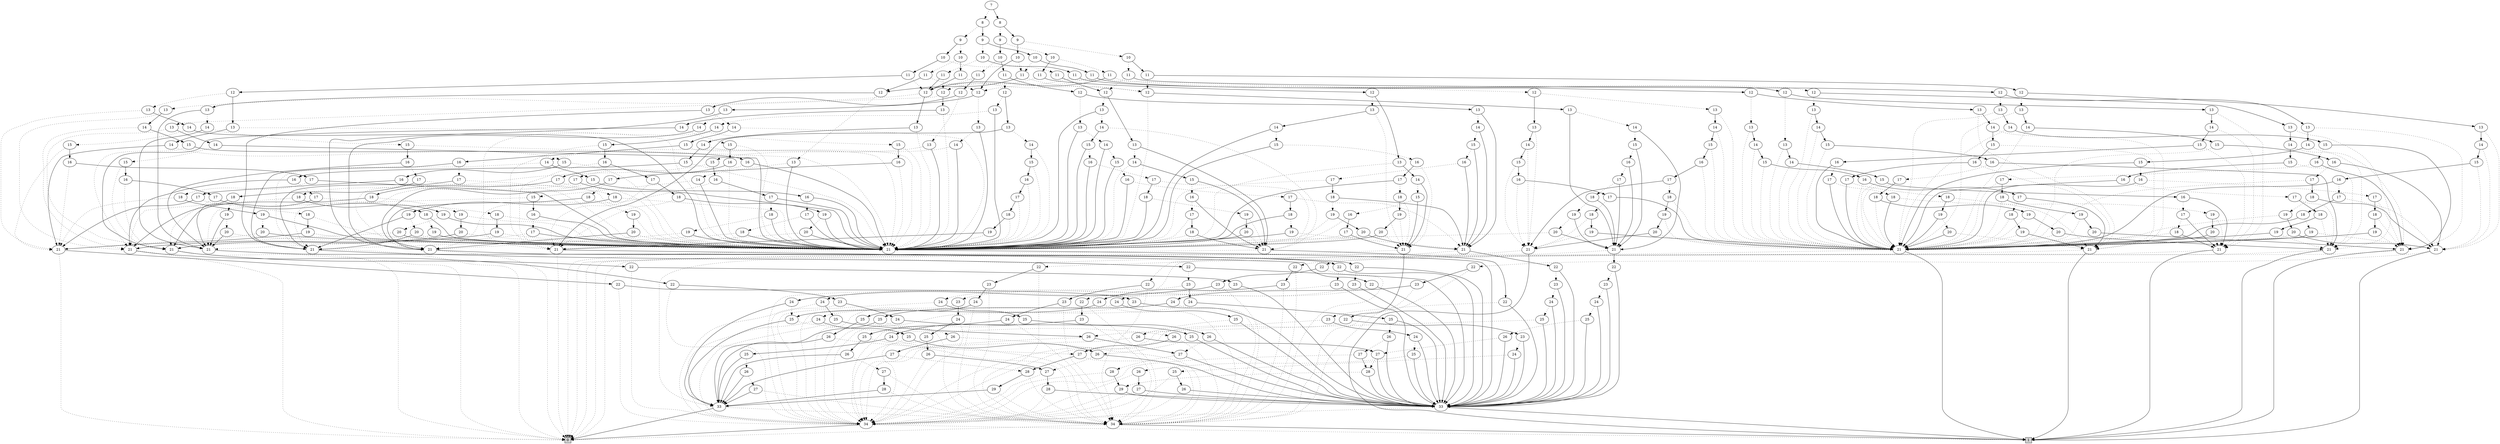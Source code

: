 digraph G {
0 [shape=box, label="0", style=filled, shape=box, height=0.3, width=0.3];
1 [shape=box, label="1", style=filled, shape=box, height=0.3, width=0.3];
55862 [label="7"];
55862 -> 55802 [style=dotted];
55862 -> 55861 [style=filled];
55802 [label="8"];
55802 -> 55763 [style=dotted];
55802 -> 55801 [style=filled];
55763 [label="9"];
55763 -> 55075 [style=dotted];
55763 -> 55762 [style=filled];
55075 [label="10"];
55075 -> 55046 [style=dotted];
55075 -> 55074 [style=filled];
55046 [label="11"];
55046 -> 55030 [style=dotted];
55046 -> 55045 [style=filled];
55030 [label="12"];
55030 -> 55021 [style=dotted];
55030 -> 55029 [style=filled];
55021 [label="13"];
55021 -> 55020 [style=dotted];
55021 -> 55014 [style=filled];
55020 [label="14"];
55020 -> 55019 [style=dotted];
55020 -> 55014 [style=filled];
55019 [label="15"];
55019 -> 55013 [style=dotted];
55019 -> 55018 [style=filled];
55013 [label="21"];
55013 -> 0 [style=dotted];
55013 -> 54040 [style=filled];
54040 [label="22"];
54040 -> 54039 [style=dotted];
54040 -> 1198 [style=filled];
54039 [label="23"];
54039 -> 54038 [style=dotted];
54039 -> 1198 [style=filled];
54038 [label="24"];
54038 -> 71 [style=dotted];
54038 -> 54037 [style=filled];
71 [label="34"];
71 -> 1 [style=dotted];
71 -> 0 [style=filled];
54037 [label="25"];
54037 -> 71 [style=dotted];
54037 -> 54036 [style=filled];
54036 [label="26"];
54036 -> 54035 [style=dotted];
54036 -> 1198 [style=filled];
54035 [label="27"];
54035 -> 54034 [style=dotted];
54035 -> 1198 [style=filled];
54034 [label="28"];
54034 -> 71 [style=dotted];
54034 -> 54033 [style=filled];
54033 [label="29"];
54033 -> 71 [style=dotted];
54033 -> 1198 [style=filled];
1198 [label="33"];
1198 -> 71 [style=dotted];
1198 -> 1 [style=filled];
55018 [label="16"];
55018 -> 55013 [style=dotted];
55018 -> 55017 [style=filled];
55017 [label="17"];
55017 -> 55016 [style=dotted];
55017 -> 55014 [style=filled];
55016 [label="18"];
55016 -> 55015 [style=dotted];
55016 -> 55014 [style=filled];
55015 [label="19"];
55015 -> 55013 [style=dotted];
55015 -> 55014 [style=filled];
55014 [label="21"];
55014 -> 0 [style=dotted];
55014 -> 1198 [style=filled];
55029 [label="13"];
55029 -> 55028 [style=dotted];
55029 -> 55013 [style=filled];
55028 [label="14"];
55028 -> 55027 [style=dotted];
55028 -> 55013 [style=filled];
55027 [label="15"];
55027 -> 55014 [style=dotted];
55027 -> 55026 [style=filled];
55026 [label="16"];
55026 -> 55014 [style=dotted];
55026 -> 55025 [style=filled];
55025 [label="17"];
55025 -> 55024 [style=dotted];
55025 -> 55013 [style=filled];
55024 [label="18"];
55024 -> 55023 [style=dotted];
55024 -> 55013 [style=filled];
55023 [label="19"];
55023 -> 55014 [style=dotted];
55023 -> 55022 [style=filled];
55022 [label="20"];
55022 -> 55014 [style=dotted];
55022 -> 55013 [style=filled];
55045 [label="12"];
55045 -> 55036 [style=dotted];
55045 -> 55044 [style=filled];
55036 [label="13"];
55036 -> 55035 [style=dotted];
55036 -> 55014 [style=filled];
55035 [label="14"];
55035 -> 55034 [style=dotted];
55035 -> 55014 [style=filled];
55034 [label="15"];
55034 -> 55031 [style=dotted];
55034 -> 55033 [style=filled];
55031 [label="21"];
55031 -> 0 [style=dotted];
55031 -> 54071 [style=filled];
54071 [label="22"];
54071 -> 54070 [style=dotted];
54071 -> 1198 [style=filled];
54070 [label="23"];
54070 -> 54069 [style=dotted];
54070 -> 1198 [style=filled];
54069 [label="24"];
54069 -> 71 [style=dotted];
54069 -> 54068 [style=filled];
54068 [label="25"];
54068 -> 54067 [style=dotted];
54068 -> 1198 [style=filled];
54067 [label="26"];
54067 -> 71 [style=dotted];
54067 -> 54066 [style=filled];
54066 [label="27"];
54066 -> 54065 [style=dotted];
54066 -> 1198 [style=filled];
54065 [label="28"];
54065 -> 54033 [style=dotted];
54065 -> 1198 [style=filled];
55033 [label="16"];
55033 -> 55032 [style=dotted];
55033 -> 55014 [style=filled];
55032 [label="17"];
55032 -> 55031 [style=dotted];
55032 -> 55014 [style=filled];
55044 [label="13"];
55044 -> 55043 [style=dotted];
55044 -> 55031 [style=filled];
55043 [label="14"];
55043 -> 55042 [style=dotted];
55043 -> 55031 [style=filled];
55042 [label="15"];
55042 -> 55014 [style=dotted];
55042 -> 55041 [style=filled];
55041 [label="16"];
55041 -> 55040 [style=dotted];
55041 -> 55031 [style=filled];
55040 [label="17"];
55040 -> 55014 [style=dotted];
55040 -> 55039 [style=filled];
55039 [label="18"];
55039 -> 55038 [style=dotted];
55039 -> 55031 [style=filled];
55038 [label="19"];
55038 -> 55037 [style=dotted];
55038 -> 55031 [style=filled];
55037 [label="20"];
55037 -> 55014 [style=dotted];
55037 -> 55031 [style=filled];
55074 [label="11"];
55074 -> 55056 [style=dotted];
55074 -> 55073 [style=filled];
55056 [label="12"];
55056 -> 55014 [style=dotted];
55056 -> 55055 [style=filled];
55055 [label="13"];
55055 -> 55054 [style=dotted];
55055 -> 55047 [style=filled];
55054 [label="14"];
55054 -> 55053 [style=dotted];
55054 -> 55047 [style=filled];
55053 [label="15"];
55053 -> 55052 [style=dotted];
55053 -> 55047 [style=filled];
55052 [label="16"];
55052 -> 55051 [style=dotted];
55052 -> 55047 [style=filled];
55051 [label="17"];
55051 -> 55050 [style=dotted];
55051 -> 55047 [style=filled];
55050 [label="18"];
55050 -> 55049 [style=dotted];
55050 -> 55047 [style=filled];
55049 [label="19"];
55049 -> 55048 [style=dotted];
55049 -> 55047 [style=filled];
55048 [label="20"];
55048 -> 55014 [style=dotted];
55048 -> 55047 [style=filled];
55047 [label="21"];
55047 -> 0 [style=dotted];
55047 -> 54097 [style=filled];
54097 [label="22"];
54097 -> 54096 [style=dotted];
54097 -> 1198 [style=filled];
54096 [label="23"];
54096 -> 54095 [style=dotted];
54096 -> 1198 [style=filled];
54095 [label="24"];
54095 -> 54094 [style=dotted];
54095 -> 1198 [style=filled];
54094 [label="25"];
54094 -> 54093 [style=dotted];
54094 -> 1198 [style=filled];
54093 [label="26"];
54093 -> 54066 [style=dotted];
54093 -> 1198 [style=filled];
55073 [label="12"];
55073 -> 55065 [style=dotted];
55073 -> 55072 [style=filled];
55065 [label="13"];
55065 -> 55057 [style=dotted];
55065 -> 55064 [style=filled];
55057 [label="21"];
55057 -> 0 [style=dotted];
55057 -> 54121 [style=filled];
54121 [label="22"];
54121 -> 71 [style=dotted];
54121 -> 54120 [style=filled];
54120 [label="23"];
54120 -> 71 [style=dotted];
54120 -> 54119 [style=filled];
54119 [label="24"];
54119 -> 71 [style=dotted];
54119 -> 54118 [style=filled];
54118 [label="25"];
54118 -> 54117 [style=dotted];
54118 -> 1198 [style=filled];
54117 [label="26"];
54117 -> 54116 [style=dotted];
54117 -> 1198 [style=filled];
54116 [label="27"];
54116 -> 71 [style=dotted];
54116 -> 54115 [style=filled];
54115 [label="28"];
54115 -> 71 [style=dotted];
54115 -> 1198 [style=filled];
55064 [label="14"];
55064 -> 55057 [style=dotted];
55064 -> 55063 [style=filled];
55063 [label="15"];
55063 -> 55057 [style=dotted];
55063 -> 55062 [style=filled];
55062 [label="16"];
55062 -> 55061 [style=dotted];
55062 -> 55014 [style=filled];
55061 [label="17"];
55061 -> 55060 [style=dotted];
55061 -> 55014 [style=filled];
55060 [label="18"];
55060 -> 55057 [style=dotted];
55060 -> 55059 [style=filled];
55059 [label="19"];
55059 -> 55058 [style=dotted];
55059 -> 55014 [style=filled];
55058 [label="20"];
55058 -> 55057 [style=dotted];
55058 -> 55014 [style=filled];
55072 [label="13"];
55072 -> 55014 [style=dotted];
55072 -> 55071 [style=filled];
55071 [label="14"];
55071 -> 55014 [style=dotted];
55071 -> 55070 [style=filled];
55070 [label="15"];
55070 -> 55014 [style=dotted];
55070 -> 55069 [style=filled];
55069 [label="16"];
55069 -> 55068 [style=dotted];
55069 -> 55057 [style=filled];
55068 [label="17"];
55068 -> 55067 [style=dotted];
55068 -> 55057 [style=filled];
55067 [label="18"];
55067 -> 55014 [style=dotted];
55067 -> 55066 [style=filled];
55066 [label="19"];
55066 -> 55014 [style=dotted];
55066 -> 55057 [style=filled];
55762 [label="10"];
55762 -> 55761 [style=dotted];
55762 -> 55127 [style=filled];
55761 [label="11"];
55761 -> 55760 [style=dotted];
55761 -> 55108 [style=filled];
55760 [label="12"];
55760 -> 55752 [style=dotted];
55760 -> 55759 [style=filled];
55752 [label="13"];
55752 -> 55743 [style=dotted];
55752 -> 55751 [style=filled];
55743 [label="21"];
55743 -> 1194 [style=dotted];
55743 -> 1 [style=filled];
1194 [label="33"];
1194 -> 70 [style=dotted];
1194 -> 0 [style=filled];
70 [label="34"];
70 -> 0 [style=dotted];
70 -> 1 [style=filled];
55751 [label="14"];
55751 -> 55743 [style=dotted];
55751 -> 55750 [style=filled];
55750 [label="15"];
55750 -> 55743 [style=dotted];
55750 -> 55749 [style=filled];
55749 [label="16"];
55749 -> 55743 [style=dotted];
55749 -> 55748 [style=filled];
55748 [label="17"];
55748 -> 55747 [style=dotted];
55748 -> 55744 [style=filled];
55747 [label="18"];
55747 -> 55743 [style=dotted];
55747 -> 55746 [style=filled];
55746 [label="19"];
55746 -> 55743 [style=dotted];
55746 -> 55745 [style=filled];
55745 [label="20"];
55745 -> 55743 [style=dotted];
55745 -> 55744 [style=filled];
55744 [label="21"];
55744 -> 54622 [style=dotted];
55744 -> 1 [style=filled];
54622 [label="22"];
54622 -> 70 [style=dotted];
54622 -> 54621 [style=filled];
54621 [label="23"];
54621 -> 70 [style=dotted];
54621 -> 54620 [style=filled];
54620 [label="24"];
54620 -> 70 [style=dotted];
54620 -> 54619 [style=filled];
54619 [label="25"];
54619 -> 70 [style=dotted];
54619 -> 54618 [style=filled];
54618 [label="26"];
54618 -> 54617 [style=dotted];
54618 -> 1194 [style=filled];
54617 [label="27"];
54617 -> 70 [style=dotted];
54617 -> 54510 [style=filled];
54510 [label="28"];
54510 -> 70 [style=dotted];
54510 -> 54509 [style=filled];
54509 [label="29"];
54509 -> 70 [style=dotted];
54509 -> 1194 [style=filled];
55759 [label="13"];
55759 -> 55744 [style=dotted];
55759 -> 55758 [style=filled];
55758 [label="14"];
55758 -> 55744 [style=dotted];
55758 -> 55757 [style=filled];
55757 [label="15"];
55757 -> 55744 [style=dotted];
55757 -> 55756 [style=filled];
55756 [label="16"];
55756 -> 55744 [style=dotted];
55756 -> 55755 [style=filled];
55755 [label="17"];
55755 -> 55754 [style=dotted];
55755 -> 55743 [style=filled];
55754 [label="18"];
55754 -> 55744 [style=dotted];
55754 -> 55753 [style=filled];
55753 [label="19"];
55753 -> 55744 [style=dotted];
55753 -> 55743 [style=filled];
55108 [label="12"];
55108 -> 55101 [style=dotted];
55108 -> 55107 [style=filled];
55101 [label="13"];
55101 -> 55100 [style=dotted];
55101 -> 55014 [style=filled];
55100 [label="14"];
55100 -> 55093 [style=dotted];
55100 -> 55099 [style=filled];
55093 [label="21"];
55093 -> 0 [style=dotted];
55093 -> 54181 [style=filled];
54181 [label="22"];
54181 -> 54180 [style=dotted];
54181 -> 1198 [style=filled];
54180 [label="23"];
54180 -> 71 [style=dotted];
54180 -> 54179 [style=filled];
54179 [label="24"];
54179 -> 54178 [style=dotted];
54179 -> 1198 [style=filled];
54178 [label="25"];
54178 -> 54177 [style=dotted];
54178 -> 1198 [style=filled];
54177 [label="26"];
54177 -> 71 [style=dotted];
54177 -> 54176 [style=filled];
54176 [label="27"];
54176 -> 71 [style=dotted];
54176 -> 1198 [style=filled];
55099 [label="15"];
55099 -> 55098 [style=dotted];
55099 -> 55014 [style=filled];
55098 [label="16"];
55098 -> 55097 [style=dotted];
55098 -> 55014 [style=filled];
55097 [label="17"];
55097 -> 55093 [style=dotted];
55097 -> 55096 [style=filled];
55096 [label="18"];
55096 -> 55095 [style=dotted];
55096 -> 55014 [style=filled];
55095 [label="19"];
55095 -> 55093 [style=dotted];
55095 -> 55094 [style=filled];
55094 [label="20"];
55094 -> 55093 [style=dotted];
55094 -> 55014 [style=filled];
55107 [label="13"];
55107 -> 55106 [style=dotted];
55107 -> 55093 [style=filled];
55106 [label="14"];
55106 -> 55014 [style=dotted];
55106 -> 55105 [style=filled];
55105 [label="15"];
55105 -> 55104 [style=dotted];
55105 -> 55093 [style=filled];
55104 [label="16"];
55104 -> 55103 [style=dotted];
55104 -> 55093 [style=filled];
55103 [label="17"];
55103 -> 55014 [style=dotted];
55103 -> 55102 [style=filled];
55102 [label="18"];
55102 -> 55014 [style=dotted];
55102 -> 55093 [style=filled];
55127 [label="11"];
55127 -> 55073 [style=dotted];
55127 -> 55126 [style=filled];
55126 [label="12"];
55126 -> 55118 [style=dotted];
55126 -> 55125 [style=filled];
55118 [label="13"];
55118 -> 55110 [style=dotted];
55118 -> 55117 [style=filled];
55110 [label="21"];
55110 -> 0 [style=dotted];
55110 -> 54206 [style=filled];
54206 [label="22"];
54206 -> 71 [style=dotted];
54206 -> 54205 [style=filled];
54205 [label="23"];
54205 -> 54204 [style=dotted];
54205 -> 1198 [style=filled];
54204 [label="24"];
54204 -> 71 [style=dotted];
54204 -> 54203 [style=filled];
54203 [label="25"];
54203 -> 71 [style=dotted];
54203 -> 54117 [style=filled];
55117 [label="14"];
55117 -> 55116 [style=dotted];
55117 -> 55014 [style=filled];
55116 [label="15"];
55116 -> 55110 [style=dotted];
55116 -> 55115 [style=filled];
55115 [label="16"];
55115 -> 55110 [style=dotted];
55115 -> 55114 [style=filled];
55114 [label="17"];
55114 -> 55113 [style=dotted];
55114 -> 55014 [style=filled];
55113 [label="18"];
55113 -> 55110 [style=dotted];
55113 -> 55112 [style=filled];
55112 [label="19"];
55112 -> 55111 [style=dotted];
55112 -> 55014 [style=filled];
55111 [label="20"];
55111 -> 55110 [style=dotted];
55111 -> 55014 [style=filled];
55125 [label="13"];
55125 -> 55014 [style=dotted];
55125 -> 55124 [style=filled];
55124 [label="14"];
55124 -> 55123 [style=dotted];
55124 -> 55110 [style=filled];
55123 [label="15"];
55123 -> 55014 [style=dotted];
55123 -> 55122 [style=filled];
55122 [label="16"];
55122 -> 55014 [style=dotted];
55122 -> 55121 [style=filled];
55121 [label="17"];
55121 -> 55120 [style=dotted];
55121 -> 55110 [style=filled];
55120 [label="18"];
55120 -> 55014 [style=dotted];
55120 -> 55119 [style=filled];
55119 [label="19"];
55119 -> 55014 [style=dotted];
55119 -> 55110 [style=filled];
55801 [label="9"];
55801 -> 55782 [style=dotted];
55801 -> 55800 [style=filled];
55782 [label="10"];
55782 -> 55147 [style=dotted];
55782 -> 55781 [style=filled];
55147 [label="11"];
55147 -> 55146 [style=dotted];
55147 -> 55073 [style=filled];
55146 [label="12"];
55146 -> 55137 [style=dotted];
55146 -> 55145 [style=filled];
55137 [label="13"];
55137 -> 55130 [style=dotted];
55137 -> 55136 [style=filled];
55130 [label="21"];
55130 -> 0 [style=dotted];
55130 -> 54236 [style=filled];
54236 [label="22"];
54236 -> 71 [style=dotted];
54236 -> 54235 [style=filled];
54235 [label="23"];
54235 -> 54234 [style=dotted];
54235 -> 1198 [style=filled];
54234 [label="24"];
54234 -> 71 [style=dotted];
54234 -> 54233 [style=filled];
54233 [label="25"];
54233 -> 71 [style=dotted];
54233 -> 54232 [style=filled];
54232 [label="26"];
54232 -> 71 [style=dotted];
54232 -> 54035 [style=filled];
55136 [label="14"];
55136 -> 55135 [style=dotted];
55136 -> 55014 [style=filled];
55135 [label="15"];
55135 -> 55130 [style=dotted];
55135 -> 55134 [style=filled];
55134 [label="16"];
55134 -> 55130 [style=dotted];
55134 -> 55133 [style=filled];
55133 [label="17"];
55133 -> 55130 [style=dotted];
55133 -> 55132 [style=filled];
55132 [label="18"];
55132 -> 55131 [style=dotted];
55132 -> 55014 [style=filled];
55131 [label="19"];
55131 -> 55130 [style=dotted];
55131 -> 55014 [style=filled];
55145 [label="13"];
55145 -> 55014 [style=dotted];
55145 -> 55144 [style=filled];
55144 [label="14"];
55144 -> 55143 [style=dotted];
55144 -> 55130 [style=filled];
55143 [label="15"];
55143 -> 55014 [style=dotted];
55143 -> 55142 [style=filled];
55142 [label="16"];
55142 -> 55014 [style=dotted];
55142 -> 55141 [style=filled];
55141 [label="17"];
55141 -> 55014 [style=dotted];
55141 -> 55140 [style=filled];
55140 [label="18"];
55140 -> 55139 [style=dotted];
55140 -> 55130 [style=filled];
55139 [label="19"];
55139 -> 55014 [style=dotted];
55139 -> 55138 [style=filled];
55138 [label="20"];
55138 -> 55014 [style=dotted];
55138 -> 55130 [style=filled];
55781 [label="11"];
55781 -> 55146 [style=dotted];
55781 -> 55780 [style=filled];
55780 [label="12"];
55780 -> 55771 [style=dotted];
55780 -> 55779 [style=filled];
55771 [label="13"];
55771 -> 55743 [style=dotted];
55771 -> 55770 [style=filled];
55770 [label="14"];
55770 -> 55743 [style=dotted];
55770 -> 55769 [style=filled];
55769 [label="15"];
55769 -> 55743 [style=dotted];
55769 -> 55768 [style=filled];
55768 [label="16"];
55768 -> 55743 [style=dotted];
55768 -> 55767 [style=filled];
55767 [label="17"];
55767 -> 55766 [style=dotted];
55767 -> 55764 [style=filled];
55766 [label="18"];
55766 -> 55743 [style=dotted];
55766 -> 55765 [style=filled];
55765 [label="19"];
55765 -> 55743 [style=dotted];
55765 -> 55764 [style=filled];
55764 [label="21"];
55764 -> 54732 [style=dotted];
55764 -> 1 [style=filled];
54732 [label="22"];
54732 -> 70 [style=dotted];
54732 -> 54731 [style=filled];
54731 [label="23"];
54731 -> 70 [style=dotted];
54731 -> 54680 [style=filled];
54680 [label="24"];
54680 -> 70 [style=dotted];
54680 -> 54679 [style=filled];
54679 [label="25"];
54679 -> 70 [style=dotted];
54679 -> 54593 [style=filled];
54593 [label="26"];
54593 -> 54592 [style=dotted];
54593 -> 1194 [style=filled];
54592 [label="27"];
54592 -> 70 [style=dotted];
54592 -> 54591 [style=filled];
54591 [label="28"];
54591 -> 70 [style=dotted];
54591 -> 1194 [style=filled];
55779 [label="13"];
55779 -> 55764 [style=dotted];
55779 -> 55778 [style=filled];
55778 [label="14"];
55778 -> 55764 [style=dotted];
55778 -> 55777 [style=filled];
55777 [label="15"];
55777 -> 55764 [style=dotted];
55777 -> 55776 [style=filled];
55776 [label="16"];
55776 -> 55764 [style=dotted];
55776 -> 55775 [style=filled];
55775 [label="17"];
55775 -> 55774 [style=dotted];
55775 -> 55743 [style=filled];
55774 [label="18"];
55774 -> 55764 [style=dotted];
55774 -> 55773 [style=filled];
55773 [label="19"];
55773 -> 55772 [style=dotted];
55773 -> 55743 [style=filled];
55772 [label="20"];
55772 -> 55764 [style=dotted];
55772 -> 55743 [style=filled];
55800 [label="10"];
55800 -> 55167 [style=dotted];
55800 -> 55799 [style=filled];
55167 [label="11"];
55167 -> 55056 [style=dotted];
55167 -> 55045 [style=filled];
55799 [label="11"];
55799 -> 55030 [style=dotted];
55799 -> 55798 [style=filled];
55798 [label="12"];
55798 -> 55789 [style=dotted];
55798 -> 55797 [style=filled];
55789 [label="13"];
55789 -> 55743 [style=dotted];
55789 -> 55788 [style=filled];
55788 [label="14"];
55788 -> 55743 [style=dotted];
55788 -> 55787 [style=filled];
55787 [label="15"];
55787 -> 55743 [style=dotted];
55787 -> 55786 [style=filled];
55786 [label="16"];
55786 -> 55785 [style=dotted];
55786 -> 55783 [style=filled];
55785 [label="17"];
55785 -> 55784 [style=dotted];
55785 -> 55783 [style=filled];
55784 [label="18"];
55784 -> 55743 [style=dotted];
55784 -> 55783 [style=filled];
55783 [label="21"];
55783 -> 54759 [style=dotted];
55783 -> 1 [style=filled];
54759 [label="22"];
54759 -> 70 [style=dotted];
54759 -> 54758 [style=filled];
54758 [label="23"];
54758 -> 70 [style=dotted];
54758 -> 54757 [style=filled];
54757 [label="24"];
54757 -> 70 [style=dotted];
54757 -> 54756 [style=filled];
54756 [label="25"];
54756 -> 54755 [style=dotted];
54756 -> 1194 [style=filled];
54755 [label="26"];
54755 -> 54652 [style=dotted];
54755 -> 1194 [style=filled];
54652 [label="27"];
54652 -> 70 [style=dotted];
54652 -> 1194 [style=filled];
55797 [label="13"];
55797 -> 55783 [style=dotted];
55797 -> 55796 [style=filled];
55796 [label="14"];
55796 -> 55783 [style=dotted];
55796 -> 55795 [style=filled];
55795 [label="15"];
55795 -> 55783 [style=dotted];
55795 -> 55794 [style=filled];
55794 [label="16"];
55794 -> 55793 [style=dotted];
55794 -> 55743 [style=filled];
55793 [label="17"];
55793 -> 55792 [style=dotted];
55793 -> 55743 [style=filled];
55792 [label="18"];
55792 -> 55791 [style=dotted];
55792 -> 55743 [style=filled];
55791 [label="19"];
55791 -> 55783 [style=dotted];
55791 -> 55790 [style=filled];
55790 [label="20"];
55790 -> 55783 [style=dotted];
55790 -> 55743 [style=filled];
55861 [label="8"];
55861 -> 55822 [style=dotted];
55861 -> 55860 [style=filled];
55822 [label="9"];
55822 -> 55821 [style=dotted];
55822 -> 55275 [style=filled];
55821 [label="10"];
55821 -> 55820 [style=dotted];
55821 -> 55221 [style=filled];
55820 [label="11"];
55820 -> 55819 [style=dotted];
55820 -> 55073 [style=filled];
55819 [label="12"];
55819 -> 55811 [style=dotted];
55819 -> 55818 [style=filled];
55811 [label="13"];
55811 -> 55743 [style=dotted];
55811 -> 55810 [style=filled];
55810 [label="14"];
55810 -> 55743 [style=dotted];
55810 -> 55809 [style=filled];
55809 [label="15"];
55809 -> 55743 [style=dotted];
55809 -> 55808 [style=filled];
55808 [label="16"];
55808 -> 55807 [style=dotted];
55808 -> 55803 [style=filled];
55807 [label="17"];
55807 -> 55743 [style=dotted];
55807 -> 55806 [style=filled];
55806 [label="18"];
55806 -> 55743 [style=dotted];
55806 -> 55805 [style=filled];
55805 [label="19"];
55805 -> 55743 [style=dotted];
55805 -> 55804 [style=filled];
55804 [label="20"];
55804 -> 55743 [style=dotted];
55804 -> 55803 [style=filled];
55803 [label="21"];
55803 -> 54789 [style=dotted];
55803 -> 1 [style=filled];
54789 [label="22"];
54789 -> 70 [style=dotted];
54789 -> 54788 [style=filled];
54788 [label="23"];
54788 -> 70 [style=dotted];
54788 -> 54787 [style=filled];
54787 [label="24"];
54787 -> 70 [style=dotted];
54787 -> 54786 [style=filled];
54786 [label="25"];
54786 -> 54785 [style=dotted];
54786 -> 1194 [style=filled];
54785 [label="26"];
54785 -> 70 [style=dotted];
54785 -> 54617 [style=filled];
55818 [label="13"];
55818 -> 55803 [style=dotted];
55818 -> 55817 [style=filled];
55817 [label="14"];
55817 -> 55803 [style=dotted];
55817 -> 55816 [style=filled];
55816 [label="15"];
55816 -> 55803 [style=dotted];
55816 -> 55815 [style=filled];
55815 [label="16"];
55815 -> 55814 [style=dotted];
55815 -> 55743 [style=filled];
55814 [label="17"];
55814 -> 55803 [style=dotted];
55814 -> 55813 [style=filled];
55813 [label="18"];
55813 -> 55803 [style=dotted];
55813 -> 55812 [style=filled];
55812 [label="19"];
55812 -> 55803 [style=dotted];
55812 -> 55743 [style=filled];
55221 [label="11"];
55221 -> 55073 [style=dotted];
55221 -> 55220 [style=filled];
55220 [label="12"];
55220 -> 55214 [style=dotted];
55220 -> 55219 [style=filled];
55214 [label="13"];
55214 -> 55206 [style=dotted];
55214 -> 55213 [style=filled];
55206 [label="21"];
55206 -> 0 [style=dotted];
55206 -> 54346 [style=filled];
54346 [label="22"];
54346 -> 71 [style=dotted];
54346 -> 54345 [style=filled];
54345 [label="23"];
54345 -> 54344 [style=dotted];
54345 -> 1198 [style=filled];
54344 [label="24"];
54344 -> 54343 [style=dotted];
54344 -> 1198 [style=filled];
54343 [label="25"];
54343 -> 71 [style=dotted];
54343 -> 54342 [style=filled];
54342 [label="26"];
54342 -> 71 [style=dotted];
54342 -> 1198 [style=filled];
55213 [label="14"];
55213 -> 55212 [style=dotted];
55213 -> 55014 [style=filled];
55212 [label="15"];
55212 -> 55211 [style=dotted];
55212 -> 55014 [style=filled];
55211 [label="16"];
55211 -> 55206 [style=dotted];
55211 -> 55210 [style=filled];
55210 [label="17"];
55210 -> 55209 [style=dotted];
55210 -> 55014 [style=filled];
55209 [label="18"];
55209 -> 55206 [style=dotted];
55209 -> 55208 [style=filled];
55208 [label="19"];
55208 -> 55206 [style=dotted];
55208 -> 55207 [style=filled];
55207 [label="20"];
55207 -> 55206 [style=dotted];
55207 -> 55014 [style=filled];
55219 [label="13"];
55219 -> 55014 [style=dotted];
55219 -> 55218 [style=filled];
55218 [label="14"];
55218 -> 55217 [style=dotted];
55218 -> 55206 [style=filled];
55217 [label="15"];
55217 -> 55216 [style=dotted];
55217 -> 55206 [style=filled];
55216 [label="16"];
55216 -> 55014 [style=dotted];
55216 -> 55215 [style=filled];
55215 [label="17"];
55215 -> 55014 [style=dotted];
55215 -> 55206 [style=filled];
55275 [label="10"];
55275 -> 55239 [style=dotted];
55275 -> 55274 [style=filled];
55239 [label="11"];
55239 -> 55073 [style=dotted];
55239 -> 55238 [style=filled];
55238 [label="12"];
55238 -> 55229 [style=dotted];
55238 -> 55237 [style=filled];
55229 [label="13"];
55229 -> 55228 [style=dotted];
55229 -> 55014 [style=filled];
55228 [label="14"];
55228 -> 55223 [style=dotted];
55228 -> 55227 [style=filled];
55223 [label="21"];
55223 -> 0 [style=dotted];
55223 -> 54375 [style=filled];
54375 [label="22"];
54375 -> 54374 [style=dotted];
54375 -> 1198 [style=filled];
54374 [label="23"];
54374 -> 71 [style=dotted];
54374 -> 54373 [style=filled];
54373 [label="24"];
54373 -> 71 [style=dotted];
54373 -> 54372 [style=filled];
54372 [label="25"];
54372 -> 54371 [style=dotted];
54372 -> 1198 [style=filled];
54371 [label="26"];
54371 -> 54370 [style=dotted];
54371 -> 1198 [style=filled];
54370 [label="27"];
54370 -> 71 [style=dotted];
54370 -> 54065 [style=filled];
55227 [label="15"];
55227 -> 55223 [style=dotted];
55227 -> 55226 [style=filled];
55226 [label="16"];
55226 -> 55225 [style=dotted];
55226 -> 55014 [style=filled];
55225 [label="17"];
55225 -> 55224 [style=dotted];
55225 -> 55014 [style=filled];
55224 [label="18"];
55224 -> 55223 [style=dotted];
55224 -> 55014 [style=filled];
55237 [label="13"];
55237 -> 55236 [style=dotted];
55237 -> 55223 [style=filled];
55236 [label="14"];
55236 -> 55014 [style=dotted];
55236 -> 55235 [style=filled];
55235 [label="15"];
55235 -> 55014 [style=dotted];
55235 -> 55234 [style=filled];
55234 [label="16"];
55234 -> 55233 [style=dotted];
55234 -> 55223 [style=filled];
55233 [label="17"];
55233 -> 55232 [style=dotted];
55233 -> 55223 [style=filled];
55232 [label="18"];
55232 -> 55014 [style=dotted];
55232 -> 55231 [style=filled];
55231 [label="19"];
55231 -> 55230 [style=dotted];
55231 -> 55223 [style=filled];
55230 [label="20"];
55230 -> 55014 [style=dotted];
55230 -> 55223 [style=filled];
55274 [label="11"];
55274 -> 55256 [style=dotted];
55274 -> 55273 [style=filled];
55256 [label="12"];
55256 -> 55248 [style=dotted];
55256 -> 55255 [style=filled];
55248 [label="13"];
55248 -> 55247 [style=dotted];
55248 -> 55014 [style=filled];
55247 [label="14"];
55247 -> 55240 [style=dotted];
55247 -> 55246 [style=filled];
55240 [label="21"];
55240 -> 0 [style=dotted];
55240 -> 54402 [style=filled];
54402 [label="22"];
54402 -> 54401 [style=dotted];
54402 -> 1198 [style=filled];
54401 [label="23"];
54401 -> 71 [style=dotted];
54401 -> 54400 [style=filled];
54400 [label="24"];
54400 -> 71 [style=dotted];
54400 -> 54399 [style=filled];
54399 [label="25"];
54399 -> 71 [style=dotted];
54399 -> 54398 [style=filled];
54398 [label="26"];
54398 -> 71 [style=dotted];
54398 -> 54116 [style=filled];
55246 [label="15"];
55246 -> 55240 [style=dotted];
55246 -> 55245 [style=filled];
55245 [label="16"];
55245 -> 55240 [style=dotted];
55245 -> 55244 [style=filled];
55244 [label="17"];
55244 -> 55240 [style=dotted];
55244 -> 55243 [style=filled];
55243 [label="18"];
55243 -> 55240 [style=dotted];
55243 -> 55242 [style=filled];
55242 [label="19"];
55242 -> 55241 [style=dotted];
55242 -> 55014 [style=filled];
55241 [label="20"];
55241 -> 55240 [style=dotted];
55241 -> 55014 [style=filled];
55255 [label="13"];
55255 -> 55254 [style=dotted];
55255 -> 55240 [style=filled];
55254 [label="14"];
55254 -> 55014 [style=dotted];
55254 -> 55253 [style=filled];
55253 [label="15"];
55253 -> 55014 [style=dotted];
55253 -> 55252 [style=filled];
55252 [label="16"];
55252 -> 55014 [style=dotted];
55252 -> 55251 [style=filled];
55251 [label="17"];
55251 -> 55014 [style=dotted];
55251 -> 55250 [style=filled];
55250 [label="18"];
55250 -> 55014 [style=dotted];
55250 -> 55249 [style=filled];
55249 [label="19"];
55249 -> 55014 [style=dotted];
55249 -> 55240 [style=filled];
55273 [label="12"];
55273 -> 55264 [style=dotted];
55273 -> 55272 [style=filled];
55264 [label="13"];
55264 -> 55263 [style=dotted];
55264 -> 55014 [style=filled];
55263 [label="14"];
55263 -> 55262 [style=dotted];
55263 -> 55014 [style=filled];
55262 [label="15"];
55262 -> 55261 [style=dotted];
55262 -> 55014 [style=filled];
55261 [label="16"];
55261 -> 55260 [style=dotted];
55261 -> 55014 [style=filled];
55260 [label="17"];
55260 -> 55257 [style=dotted];
55260 -> 55259 [style=filled];
55257 [label="21"];
55257 -> 0 [style=dotted];
55257 -> 54427 [style=filled];
54427 [label="22"];
54427 -> 54426 [style=dotted];
54427 -> 1198 [style=filled];
54426 [label="23"];
54426 -> 54425 [style=dotted];
54426 -> 1198 [style=filled];
54425 [label="24"];
54425 -> 54424 [style=dotted];
54425 -> 1198 [style=filled];
54424 [label="25"];
54424 -> 54232 [style=dotted];
54424 -> 1198 [style=filled];
55259 [label="18"];
55259 -> 55258 [style=dotted];
55259 -> 55014 [style=filled];
55258 [label="19"];
55258 -> 55257 [style=dotted];
55258 -> 55014 [style=filled];
55272 [label="13"];
55272 -> 55271 [style=dotted];
55272 -> 55257 [style=filled];
55271 [label="14"];
55271 -> 55270 [style=dotted];
55271 -> 55257 [style=filled];
55270 [label="15"];
55270 -> 55269 [style=dotted];
55270 -> 55257 [style=filled];
55269 [label="16"];
55269 -> 55268 [style=dotted];
55269 -> 55257 [style=filled];
55268 [label="17"];
55268 -> 55014 [style=dotted];
55268 -> 55267 [style=filled];
55267 [label="18"];
55267 -> 55266 [style=dotted];
55267 -> 55257 [style=filled];
55266 [label="19"];
55266 -> 55014 [style=dotted];
55266 -> 55265 [style=filled];
55265 [label="20"];
55265 -> 55014 [style=dotted];
55265 -> 55257 [style=filled];
55860 [label="9"];
55860 -> 55859 [style=dotted];
55860 -> 55314 [style=filled];
55859 [label="10"];
55859 -> 55840 [style=dotted];
55859 -> 55858 [style=filled];
55840 [label="11"];
55840 -> 55108 [style=dotted];
55840 -> 55839 [style=filled];
55839 [label="12"];
55839 -> 55831 [style=dotted];
55839 -> 55838 [style=filled];
55831 [label="13"];
55831 -> 55743 [style=dotted];
55831 -> 55830 [style=filled];
55830 [label="14"];
55830 -> 55743 [style=dotted];
55830 -> 55829 [style=filled];
55829 [label="15"];
55829 -> 55828 [style=dotted];
55829 -> 55823 [style=filled];
55828 [label="16"];
55828 -> 55827 [style=dotted];
55828 -> 55823 [style=filled];
55827 [label="17"];
55827 -> 55743 [style=dotted];
55827 -> 55826 [style=filled];
55826 [label="18"];
55826 -> 55743 [style=dotted];
55826 -> 55825 [style=filled];
55825 [label="19"];
55825 -> 55743 [style=dotted];
55825 -> 55824 [style=filled];
55824 [label="20"];
55824 -> 55743 [style=dotted];
55824 -> 55823 [style=filled];
55823 [label="21"];
55823 -> 54926 [style=dotted];
55823 -> 1 [style=filled];
54926 [label="22"];
54926 -> 70 [style=dotted];
54926 -> 54925 [style=filled];
54925 [label="23"];
54925 -> 70 [style=dotted];
54925 -> 54924 [style=filled];
54924 [label="24"];
54924 -> 54786 [style=dotted];
54924 -> 1194 [style=filled];
55838 [label="13"];
55838 -> 55823 [style=dotted];
55838 -> 55837 [style=filled];
55837 [label="14"];
55837 -> 55823 [style=dotted];
55837 -> 55836 [style=filled];
55836 [label="15"];
55836 -> 55835 [style=dotted];
55836 -> 55743 [style=filled];
55835 [label="16"];
55835 -> 55834 [style=dotted];
55835 -> 55743 [style=filled];
55834 [label="17"];
55834 -> 55823 [style=dotted];
55834 -> 55833 [style=filled];
55833 [label="18"];
55833 -> 55823 [style=dotted];
55833 -> 55832 [style=filled];
55832 [label="19"];
55832 -> 55823 [style=dotted];
55832 -> 55743 [style=filled];
55858 [label="11"];
55858 -> 55056 [style=dotted];
55858 -> 55857 [style=filled];
55857 [label="12"];
55857 -> 55849 [style=dotted];
55857 -> 55856 [style=filled];
55849 [label="13"];
55849 -> 55743 [style=dotted];
55849 -> 55848 [style=filled];
55848 [label="14"];
55848 -> 55743 [style=dotted];
55848 -> 55847 [style=filled];
55847 [label="15"];
55847 -> 55743 [style=dotted];
55847 -> 55846 [style=filled];
55846 [label="16"];
55846 -> 55845 [style=dotted];
55846 -> 55841 [style=filled];
55845 [label="17"];
55845 -> 55743 [style=dotted];
55845 -> 55844 [style=filled];
55844 [label="18"];
55844 -> 55843 [style=dotted];
55844 -> 55841 [style=filled];
55843 [label="19"];
55843 -> 55743 [style=dotted];
55843 -> 55842 [style=filled];
55842 [label="20"];
55842 -> 55743 [style=dotted];
55842 -> 55841 [style=filled];
55841 [label="21"];
55841 -> 54950 [style=dotted];
55841 -> 1 [style=filled];
54950 [label="22"];
54950 -> 70 [style=dotted];
54950 -> 54949 [style=filled];
54949 [label="23"];
54949 -> 70 [style=dotted];
54949 -> 54948 [style=filled];
54948 [label="24"];
54948 -> 70 [style=dotted];
54948 -> 54900 [style=filled];
54900 [label="25"];
54900 -> 54708 [style=dotted];
54900 -> 1194 [style=filled];
54708 [label="26"];
54708 -> 70 [style=dotted];
54708 -> 54511 [style=filled];
54511 [label="27"];
54511 -> 54510 [style=dotted];
54511 -> 1194 [style=filled];
55856 [label="13"];
55856 -> 55841 [style=dotted];
55856 -> 55855 [style=filled];
55855 [label="14"];
55855 -> 55841 [style=dotted];
55855 -> 55854 [style=filled];
55854 [label="15"];
55854 -> 55841 [style=dotted];
55854 -> 55853 [style=filled];
55853 [label="16"];
55853 -> 55852 [style=dotted];
55853 -> 55743 [style=filled];
55852 [label="17"];
55852 -> 55841 [style=dotted];
55852 -> 55851 [style=filled];
55851 [label="18"];
55851 -> 55850 [style=dotted];
55851 -> 55743 [style=filled];
55850 [label="19"];
55850 -> 55841 [style=dotted];
55850 -> 55743 [style=filled];
55314 [label="10"];
55314 -> 55167 [style=dotted];
55314 -> 55030 [style=filled];
}
